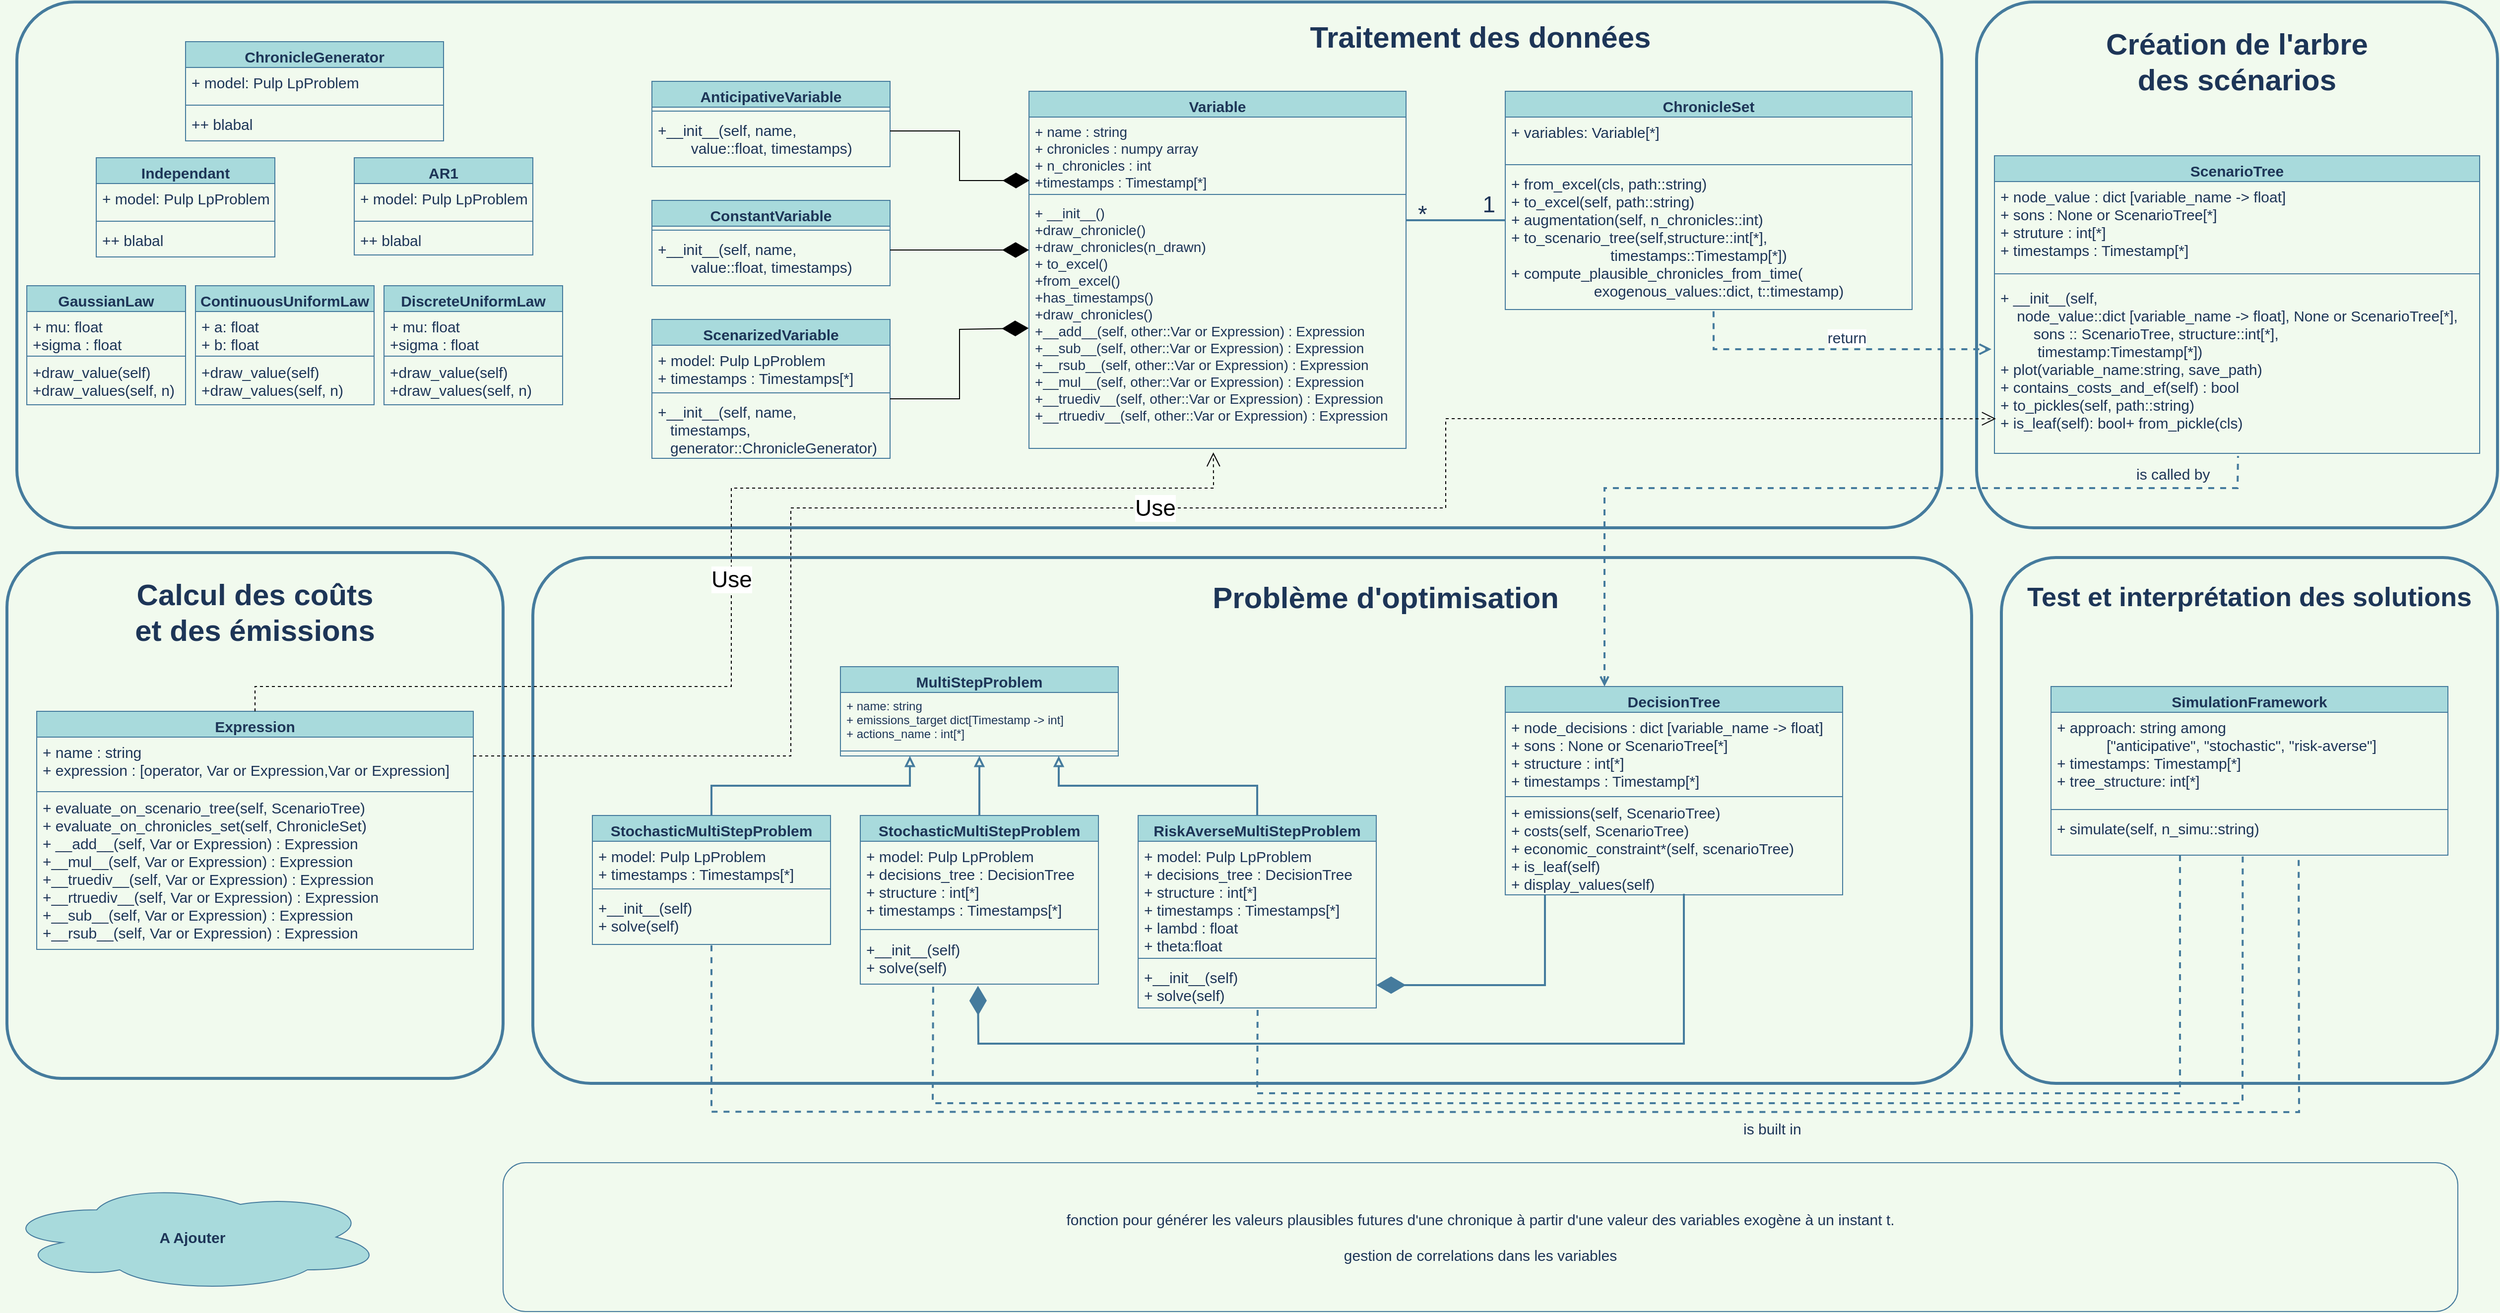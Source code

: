 <mxfile version="20.5.1" type="github">
  <diagram id="YrPUMRgpWzm4Fn-pUq0T" name="Page-1">
    <mxGraphModel dx="4414" dy="1774" grid="1" gridSize="10" guides="1" tooltips="1" connect="1" arrows="1" fold="1" page="1" pageScale="1" pageWidth="827" pageHeight="1169" background="#F1FAEE" math="0" shadow="0">
      <root>
        <mxCell id="0" />
        <mxCell id="1" parent="0" />
        <mxCell id="xvB01QNVO9UyKIm5b7mx-99" value="&lt;div&gt;fonction pour générer les valeurs plausibles futures d&#39;une chronique à partir d&#39;une valeur des variables exogène à un instant t.&lt;/div&gt;&lt;div&gt;&lt;br&gt;&lt;/div&gt;&lt;div&gt;gestion de correlations dans les variables&lt;br&gt;&lt;/div&gt;" style="rounded=1;whiteSpace=wrap;html=1;strokeColor=#457B9D;fontSize=15;fontColor=#1D3557;fillColor=none;" parent="1" vertex="1">
          <mxGeometry x="-1140" y="1210" width="1970" height="150" as="geometry" />
        </mxCell>
        <mxCell id="xvB01QNVO9UyKIm5b7mx-77" value="" style="rounded=1;whiteSpace=wrap;html=1;arcSize=11;connectable=0;allowArrows=0;strokeWidth=3;fillColor=none;strokeColor=#457B9D;pointerEvents=0;fontColor=#1D3557;" parent="1" vertex="1">
          <mxGeometry x="-1640" y="595" width="500" height="530" as="geometry" />
        </mxCell>
        <mxCell id="xvB01QNVO9UyKIm5b7mx-73" value="" style="rounded=1;whiteSpace=wrap;html=1;arcSize=11;connectable=0;allowArrows=0;strokeWidth=3;fillColor=none;strokeColor=#457B9D;pointerEvents=0;fontColor=#1D3557;" parent="1" vertex="1">
          <mxGeometry x="-1630" y="40" width="1940" height="530" as="geometry" />
        </mxCell>
        <mxCell id="xvB01QNVO9UyKIm5b7mx-2" value="Variable" style="swimlane;fontStyle=1;align=center;verticalAlign=top;childLayout=stackLayout;horizontal=1;startSize=26;horizontalStack=0;resizeParent=1;resizeParentMax=0;resizeLast=0;collapsible=1;marginBottom=0;fillColor=#A8DADC;strokeColor=#457B9D;fontColor=#1D3557;fontSize=15;" parent="1" vertex="1">
          <mxGeometry x="-610" y="130" width="380" height="360" as="geometry" />
        </mxCell>
        <mxCell id="xvB01QNVO9UyKIm5b7mx-3" value="+ name : string&#xa;+ chronicles : numpy array&#xa;+ n_chronicles : int&#xa;+timestamps : Timestamp[*]&#xa;&#xa;&#xa;" style="text;strokeColor=none;fillColor=none;align=left;verticalAlign=top;spacingLeft=4;spacingRight=4;overflow=hidden;rotatable=0;points=[[0,0.5],[1,0.5]];portConstraint=eastwest;fontSize=14;fontColor=#1D3557;" parent="xvB01QNVO9UyKIm5b7mx-2" vertex="1">
          <mxGeometry y="26" width="380" height="74" as="geometry" />
        </mxCell>
        <mxCell id="xvB01QNVO9UyKIm5b7mx-4" value="" style="line;strokeWidth=1;fillColor=none;align=left;verticalAlign=middle;spacingTop=-1;spacingLeft=3;spacingRight=3;rotatable=0;labelPosition=right;points=[];portConstraint=eastwest;strokeColor=#457B9D;fontColor=#1D3557;labelBackgroundColor=#F1FAEE;" parent="xvB01QNVO9UyKIm5b7mx-2" vertex="1">
          <mxGeometry y="100" width="380" height="8" as="geometry" />
        </mxCell>
        <mxCell id="xvB01QNVO9UyKIm5b7mx-5" value="+ __init__()&#xa;+draw_chronicle()&#xa;+draw_chronicles(n_drawn)&#xa;+ to_excel()&#xa;+from_excel()&#xa;+has_timestamps()&#xa;+draw_chronicles()&#xa;+__add__(self, other::Var or Expression) : Expression&#xa;+__sub__(self, other::Var or Expression) : Expression&#xa;+__rsub__(self, other::Var or Expression) : Expression&#xa;+__mul__(self, other::Var or Expression) : Expression&#xa;+__truediv__(self, other::Var or Expression) : Expression&#xa;+__rtruediv__(self, other::Var or Expression) : Expression&#xa;" style="text;strokeColor=none;fillColor=none;align=left;verticalAlign=top;spacingLeft=4;spacingRight=4;overflow=hidden;rotatable=0;points=[[0,0.5],[1,0.5]];portConstraint=eastwest;fontSize=14;fontColor=#1D3557;" parent="xvB01QNVO9UyKIm5b7mx-2" vertex="1">
          <mxGeometry y="108" width="380" height="252" as="geometry" />
        </mxCell>
        <mxCell id="xvB01QNVO9UyKIm5b7mx-10" value="ScenarioTree" style="swimlane;fontStyle=1;align=center;verticalAlign=top;childLayout=stackLayout;horizontal=1;startSize=26;horizontalStack=0;resizeParent=1;resizeParentMax=0;resizeLast=0;collapsible=1;marginBottom=0;fillColor=#A8DADC;strokeColor=#457B9D;fontColor=#1D3557;fontSize=15;" parent="1" vertex="1">
          <mxGeometry x="363" y="195" width="489" height="300" as="geometry" />
        </mxCell>
        <mxCell id="xvB01QNVO9UyKIm5b7mx-11" value="+ node_value : dict [variable_name -&gt; float]&#xa;+ sons : None or ScenarioTree[*]&#xa;+ struture : int[*]&#xa;+ timestamps : Timestamp[*]&#xa;&#xa;&#xa;" style="text;strokeColor=none;fillColor=none;align=left;verticalAlign=top;spacingLeft=4;spacingRight=4;overflow=hidden;rotatable=0;points=[[0,0.5],[1,0.5]];portConstraint=eastwest;fontColor=#1D3557;fontSize=15;" parent="xvB01QNVO9UyKIm5b7mx-10" vertex="1">
          <mxGeometry y="26" width="489" height="84" as="geometry" />
        </mxCell>
        <mxCell id="xvB01QNVO9UyKIm5b7mx-12" value="" style="line;strokeWidth=1;fillColor=none;align=left;verticalAlign=middle;spacingTop=-1;spacingLeft=3;spacingRight=3;rotatable=0;labelPosition=right;points=[];portConstraint=eastwest;strokeColor=#457B9D;fontColor=#1D3557;labelBackgroundColor=#F1FAEE;" parent="xvB01QNVO9UyKIm5b7mx-10" vertex="1">
          <mxGeometry y="110" width="489" height="18" as="geometry" />
        </mxCell>
        <mxCell id="xvB01QNVO9UyKIm5b7mx-13" value="+ __init__(self, &#xa;    node_value::dict [variable_name -&gt; float], None or ScenarioTree[*],&#xa;        sons :: ScenarioTree, structure::int[*],&#xa;         timestamp:Timestamp[*])&#xa;+ plot(variable_name:string, save_path)&#xa;+ contains_costs_and_ef(self) : bool&#xa;+ to_pickles(self, path::string)&#xa;+ is_leaf(self): bool+ from_pickle(cls)&#xa;" style="text;strokeColor=none;fillColor=none;align=left;verticalAlign=top;spacingLeft=4;spacingRight=4;overflow=hidden;rotatable=0;points=[[0,0.5],[1,0.5]];portConstraint=eastwest;fontColor=#1D3557;fontSize=15;" parent="xvB01QNVO9UyKIm5b7mx-10" vertex="1">
          <mxGeometry y="128" width="489" height="172" as="geometry" />
        </mxCell>
        <mxCell id="xvB01QNVO9UyKIm5b7mx-32" value="Expression" style="swimlane;fontStyle=1;align=center;verticalAlign=top;childLayout=stackLayout;horizontal=1;startSize=26;horizontalStack=0;resizeParent=1;resizeParentMax=0;resizeLast=0;collapsible=1;marginBottom=0;fillColor=#A8DADC;strokeColor=#457B9D;fontColor=#1D3557;fontSize=15;" parent="1" vertex="1">
          <mxGeometry x="-1610" y="755" width="440" height="240" as="geometry" />
        </mxCell>
        <mxCell id="xvB01QNVO9UyKIm5b7mx-33" value="+ name : string&#xa;+ expression : [operator, Var or Expression,Var or Expression]" style="text;strokeColor=none;fillColor=none;align=left;verticalAlign=top;spacingLeft=4;spacingRight=4;overflow=hidden;rotatable=0;points=[[0,0.5],[1,0.5]];portConstraint=eastwest;fontColor=#1D3557;fontSize=15;" parent="xvB01QNVO9UyKIm5b7mx-32" vertex="1">
          <mxGeometry y="26" width="440" height="54" as="geometry" />
        </mxCell>
        <mxCell id="xvB01QNVO9UyKIm5b7mx-34" value="" style="line;strokeWidth=1;fillColor=none;align=left;verticalAlign=middle;spacingTop=-1;spacingLeft=3;spacingRight=3;rotatable=0;labelPosition=right;points=[];portConstraint=eastwest;strokeColor=#457B9D;fontColor=#1D3557;labelBackgroundColor=#F1FAEE;" parent="xvB01QNVO9UyKIm5b7mx-32" vertex="1">
          <mxGeometry y="80" width="440" height="2" as="geometry" />
        </mxCell>
        <mxCell id="xvB01QNVO9UyKIm5b7mx-35" value="+ evaluate_on_scenario_tree(self, ScenarioTree)&#xa;+ evaluate_on_chronicles_set(self, ChronicleSet)&#xa;+ __add__(self, Var or Expression) : Expression&#xa;+__mul__(self, Var or Expression) : Expression&#xa;+__truediv__(self, Var or Expression) : Expression&#xa;+__rtruediv__(self, Var or Expression) : Expression&#xa;+__sub__(self, Var or Expression) : Expression&#xa;+__rsub__(self, Var or Expression) : Expression&#xa;&#xa;&#xa;&#xa;" style="text;strokeColor=none;fillColor=none;align=left;verticalAlign=top;spacingLeft=4;spacingRight=4;overflow=hidden;rotatable=0;points=[[0,0.5],[1,0.5]];portConstraint=eastwest;fontColor=#1D3557;fontSize=15;" parent="xvB01QNVO9UyKIm5b7mx-32" vertex="1">
          <mxGeometry y="82" width="440" height="158" as="geometry" />
        </mxCell>
        <mxCell id="xvB01QNVO9UyKIm5b7mx-41" value="ChronicleSet" style="swimlane;fontStyle=1;align=center;verticalAlign=top;childLayout=stackLayout;horizontal=1;startSize=26;horizontalStack=0;resizeParent=1;resizeParentMax=0;resizeLast=0;collapsible=1;marginBottom=0;fillColor=#A8DADC;strokeColor=#457B9D;fontColor=#1D3557;fontSize=15;" parent="1" vertex="1">
          <mxGeometry x="-130" y="130" width="410" height="220" as="geometry" />
        </mxCell>
        <mxCell id="xvB01QNVO9UyKIm5b7mx-42" value="+ variables: Variable[*]" style="text;strokeColor=none;fillColor=none;align=left;verticalAlign=top;spacingLeft=4;spacingRight=4;overflow=hidden;rotatable=0;points=[[0,0.5],[1,0.5]];portConstraint=eastwest;fontColor=#1D3557;fontSize=15;" parent="xvB01QNVO9UyKIm5b7mx-41" vertex="1">
          <mxGeometry y="26" width="410" height="44" as="geometry" />
        </mxCell>
        <mxCell id="xvB01QNVO9UyKIm5b7mx-43" value="" style="line;strokeWidth=1;fillColor=none;align=left;verticalAlign=middle;spacingTop=-1;spacingLeft=3;spacingRight=3;rotatable=0;labelPosition=right;points=[];portConstraint=eastwest;strokeColor=#457B9D;fontColor=#1D3557;labelBackgroundColor=#F1FAEE;" parent="xvB01QNVO9UyKIm5b7mx-41" vertex="1">
          <mxGeometry y="70" width="410" height="8" as="geometry" />
        </mxCell>
        <mxCell id="xvB01QNVO9UyKIm5b7mx-44" value="+ from_excel(cls, path::string)&#xa;+ to_excel(self, path::string)&#xa;+ augmentation(self, n_chronicles::int)&#xa;+ to_scenario_tree(self,structure::int[*], &#xa;                        timestamps::Timestamp[*])&#xa;+ compute_plausible_chronicles_from_time(&#xa;                    exogenous_values::dict, t::timestamp)&#xa;" style="text;strokeColor=none;fillColor=none;align=left;verticalAlign=top;spacingLeft=4;spacingRight=4;overflow=hidden;rotatable=0;points=[[0,0.5],[1,0.5]];portConstraint=eastwest;fontColor=#1D3557;fontSize=15;" parent="xvB01QNVO9UyKIm5b7mx-41" vertex="1">
          <mxGeometry y="78" width="410" height="142" as="geometry" />
        </mxCell>
        <mxCell id="xvB01QNVO9UyKIm5b7mx-47" value="DecisionTree" style="swimlane;fontStyle=1;align=center;verticalAlign=top;childLayout=stackLayout;horizontal=1;startSize=26;horizontalStack=0;resizeParent=1;resizeParentMax=0;resizeLast=0;collapsible=1;marginBottom=0;fillColor=#A8DADC;strokeColor=#457B9D;fontColor=#1D3557;fontSize=15;" parent="1" vertex="1">
          <mxGeometry x="-130" y="730" width="340" height="210" as="geometry" />
        </mxCell>
        <mxCell id="xvB01QNVO9UyKIm5b7mx-48" value="+ node_decisions : dict [variable_name -&gt; float]&#xa;+ sons : None or ScenarioTree[*]&#xa;+ structure : int[*]&#xa;+ timestamps : Timestamp[*]&#xa;&#xa;&#xa;" style="text;strokeColor=none;fillColor=none;align=left;verticalAlign=top;spacingLeft=4;spacingRight=4;overflow=hidden;rotatable=0;points=[[0,0.5],[1,0.5]];portConstraint=eastwest;fontColor=#1D3557;fontSize=15;" parent="xvB01QNVO9UyKIm5b7mx-47" vertex="1">
          <mxGeometry y="26" width="340" height="84" as="geometry" />
        </mxCell>
        <mxCell id="xvB01QNVO9UyKIm5b7mx-49" value="" style="line;strokeWidth=1;fillColor=none;align=left;verticalAlign=middle;spacingTop=-1;spacingLeft=3;spacingRight=3;rotatable=0;labelPosition=right;points=[];portConstraint=eastwest;strokeColor=#457B9D;fontColor=#1D3557;labelBackgroundColor=#F1FAEE;" parent="xvB01QNVO9UyKIm5b7mx-47" vertex="1">
          <mxGeometry y="110" width="340" height="2" as="geometry" />
        </mxCell>
        <mxCell id="xvB01QNVO9UyKIm5b7mx-50" value="+ emissions(self, ScenarioTree)&#xa;+ costs(self, ScenarioTree)&#xa;+ economic_constraint*(self, scenarioTree)&#xa;+ is_leaf(self)&#xa;+ display_values(self)" style="text;strokeColor=none;fillColor=none;align=left;verticalAlign=top;spacingLeft=4;spacingRight=4;overflow=hidden;rotatable=0;points=[[0,0.5],[1,0.5]];portConstraint=eastwest;fontColor=#1D3557;fontSize=15;" parent="xvB01QNVO9UyKIm5b7mx-47" vertex="1">
          <mxGeometry y="112" width="340" height="98" as="geometry" />
        </mxCell>
        <mxCell id="xvB01QNVO9UyKIm5b7mx-53" value="MultiStepProblem" style="swimlane;fontStyle=1;align=center;verticalAlign=top;childLayout=stackLayout;horizontal=1;startSize=26;horizontalStack=0;resizeParent=1;resizeParentMax=0;resizeLast=0;collapsible=1;marginBottom=0;fillColor=#A8DADC;strokeColor=#457B9D;fontColor=#1D3557;fontSize=15;" parent="1" vertex="1">
          <mxGeometry x="-800" y="710" width="280" height="90" as="geometry" />
        </mxCell>
        <mxCell id="xvB01QNVO9UyKIm5b7mx-54" value="+ name: string&#xa;+ emissions_target dict[Timestamp -&gt; int]&#xa;+ actions_name : int[*]&#xa;&#xa;" style="text;strokeColor=none;fillColor=none;align=left;verticalAlign=top;spacingLeft=4;spacingRight=4;overflow=hidden;rotatable=0;points=[[0,0.5],[1,0.5]];portConstraint=eastwest;fontColor=#1D3557;" parent="xvB01QNVO9UyKIm5b7mx-53" vertex="1">
          <mxGeometry y="26" width="280" height="54" as="geometry" />
        </mxCell>
        <mxCell id="xvB01QNVO9UyKIm5b7mx-55" value="" style="line;strokeWidth=1;fillColor=none;align=left;verticalAlign=middle;spacingTop=-1;spacingLeft=3;spacingRight=3;rotatable=0;labelPosition=right;points=[];portConstraint=eastwest;strokeColor=#457B9D;fontColor=#1D3557;labelBackgroundColor=#F1FAEE;" parent="xvB01QNVO9UyKIm5b7mx-53" vertex="1">
          <mxGeometry y="80" width="280" height="10" as="geometry" />
        </mxCell>
        <mxCell id="xvB01QNVO9UyKIm5b7mx-57" value="StochasticMultiStepProblem" style="swimlane;fontStyle=1;align=center;verticalAlign=top;childLayout=stackLayout;horizontal=1;startSize=26;horizontalStack=0;resizeParent=1;resizeParentMax=0;resizeLast=0;collapsible=1;marginBottom=0;fillColor=#A8DADC;strokeColor=#457B9D;fontColor=#1D3557;fontSize=15;" parent="1" vertex="1">
          <mxGeometry x="-1050" y="860" width="240" height="130" as="geometry" />
        </mxCell>
        <mxCell id="xvB01QNVO9UyKIm5b7mx-58" value="+ model: Pulp LpProblem&#xa;+ timestamps : Timestamps[*]" style="text;strokeColor=none;fillColor=none;align=left;verticalAlign=top;spacingLeft=4;spacingRight=4;overflow=hidden;rotatable=0;points=[[0,0.5],[1,0.5]];portConstraint=eastwest;fontColor=#1D3557;fontSize=15;" parent="xvB01QNVO9UyKIm5b7mx-57" vertex="1">
          <mxGeometry y="26" width="240" height="44" as="geometry" />
        </mxCell>
        <mxCell id="xvB01QNVO9UyKIm5b7mx-59" value="" style="line;strokeWidth=1;fillColor=none;align=left;verticalAlign=middle;spacingTop=-1;spacingLeft=3;spacingRight=3;rotatable=0;labelPosition=right;points=[];portConstraint=eastwest;strokeColor=#457B9D;fontColor=#1D3557;labelBackgroundColor=#F1FAEE;" parent="xvB01QNVO9UyKIm5b7mx-57" vertex="1">
          <mxGeometry y="70" width="240" height="8" as="geometry" />
        </mxCell>
        <mxCell id="xvB01QNVO9UyKIm5b7mx-60" value="+__init__(self)&#xa;+ solve(self)&#xa;&#xa;&#xa;" style="text;strokeColor=none;fillColor=none;align=left;verticalAlign=top;spacingLeft=4;spacingRight=4;overflow=hidden;rotatable=0;points=[[0,0.5],[1,0.5]];portConstraint=eastwest;fontColor=#1D3557;fontSize=15;" parent="xvB01QNVO9UyKIm5b7mx-57" vertex="1">
          <mxGeometry y="78" width="240" height="52" as="geometry" />
        </mxCell>
        <mxCell id="xvB01QNVO9UyKIm5b7mx-61" value="StochasticMultiStepProblem" style="swimlane;fontStyle=1;align=center;verticalAlign=top;childLayout=stackLayout;horizontal=1;startSize=26;horizontalStack=0;resizeParent=1;resizeParentMax=0;resizeLast=0;collapsible=1;marginBottom=0;fillColor=#A8DADC;strokeColor=#457B9D;fontColor=#1D3557;fontSize=15;" parent="1" vertex="1">
          <mxGeometry x="-780" y="860" width="240" height="170" as="geometry" />
        </mxCell>
        <mxCell id="xvB01QNVO9UyKIm5b7mx-62" value="+ model: Pulp LpProblem&#xa;+ decisions_tree : DecisionTree&#xa;+ structure : int[*]&#xa;+ timestamps : Timestamps[*]&#xa;&#xa;" style="text;strokeColor=none;fillColor=none;align=left;verticalAlign=top;spacingLeft=4;spacingRight=4;overflow=hidden;rotatable=0;points=[[0,0.5],[1,0.5]];portConstraint=eastwest;fontColor=#1D3557;fontSize=15;" parent="xvB01QNVO9UyKIm5b7mx-61" vertex="1">
          <mxGeometry y="26" width="240" height="84" as="geometry" />
        </mxCell>
        <mxCell id="xvB01QNVO9UyKIm5b7mx-63" value="" style="line;strokeWidth=1;fillColor=none;align=left;verticalAlign=middle;spacingTop=-1;spacingLeft=3;spacingRight=3;rotatable=0;labelPosition=right;points=[];portConstraint=eastwest;strokeColor=#457B9D;fontColor=#1D3557;labelBackgroundColor=#F1FAEE;" parent="xvB01QNVO9UyKIm5b7mx-61" vertex="1">
          <mxGeometry y="110" width="240" height="10" as="geometry" />
        </mxCell>
        <mxCell id="xvB01QNVO9UyKIm5b7mx-64" value="+__init__(self)&#xa;+ solve(self)&#xa;" style="text;strokeColor=none;fillColor=none;align=left;verticalAlign=top;spacingLeft=4;spacingRight=4;overflow=hidden;rotatable=0;points=[[0,0.5],[1,0.5]];portConstraint=eastwest;fontColor=#1D3557;fontSize=15;" parent="xvB01QNVO9UyKIm5b7mx-61" vertex="1">
          <mxGeometry y="120" width="240" height="50" as="geometry" />
        </mxCell>
        <mxCell id="xvB01QNVO9UyKIm5b7mx-65" value="RiskAverseMultiStepProblem" style="swimlane;fontStyle=1;align=center;verticalAlign=top;childLayout=stackLayout;horizontal=1;startSize=26;horizontalStack=0;resizeParent=1;resizeParentMax=0;resizeLast=0;collapsible=1;marginBottom=0;fillColor=#A8DADC;strokeColor=#457B9D;fontColor=#1D3557;fontSize=15;" parent="1" vertex="1">
          <mxGeometry x="-500" y="860" width="240" height="194" as="geometry" />
        </mxCell>
        <mxCell id="xvB01QNVO9UyKIm5b7mx-66" value="+ model: Pulp LpProblem&#xa;+ decisions_tree : DecisionTree&#xa;+ structure : int[*]&#xa;+ timestamps : Timestamps[*]&#xa;+ lambd : float&#xa;+ theta:float&#xa;&#xa;&#xa;&#xa;&#xa;" style="text;strokeColor=none;fillColor=none;align=left;verticalAlign=top;spacingLeft=4;spacingRight=4;overflow=hidden;rotatable=0;points=[[0,0.5],[1,0.5]];portConstraint=eastwest;fontColor=#1D3557;fontSize=15;" parent="xvB01QNVO9UyKIm5b7mx-65" vertex="1">
          <mxGeometry y="26" width="240" height="114" as="geometry" />
        </mxCell>
        <mxCell id="xvB01QNVO9UyKIm5b7mx-67" value="" style="line;strokeWidth=1;fillColor=none;align=left;verticalAlign=middle;spacingTop=-1;spacingLeft=3;spacingRight=3;rotatable=0;labelPosition=right;points=[];portConstraint=eastwest;strokeColor=#457B9D;fontColor=#1D3557;labelBackgroundColor=#F1FAEE;" parent="xvB01QNVO9UyKIm5b7mx-65" vertex="1">
          <mxGeometry y="140" width="240" height="8" as="geometry" />
        </mxCell>
        <mxCell id="xvB01QNVO9UyKIm5b7mx-68" value="+__init__(self)&#xa;+ solve(self)&#xa;&#xa;&#xa;&#xa;&#xa;" style="text;strokeColor=none;fillColor=none;align=left;verticalAlign=top;spacingLeft=4;spacingRight=4;overflow=hidden;rotatable=0;points=[[0,0.5],[1,0.5]];portConstraint=eastwest;fontColor=#1D3557;fontSize=15;" parent="xvB01QNVO9UyKIm5b7mx-65" vertex="1">
          <mxGeometry y="148" width="240" height="46" as="geometry" />
        </mxCell>
        <mxCell id="xvB01QNVO9UyKIm5b7mx-69" value="SimulationFramework" style="swimlane;fontStyle=1;align=center;verticalAlign=top;childLayout=stackLayout;horizontal=1;startSize=26;horizontalStack=0;resizeParent=1;resizeParentMax=0;resizeLast=0;collapsible=1;marginBottom=0;fillColor=#A8DADC;strokeColor=#457B9D;fontColor=#1D3557;fontSize=15;" parent="1" vertex="1">
          <mxGeometry x="420" y="730" width="400" height="170" as="geometry" />
        </mxCell>
        <mxCell id="xvB01QNVO9UyKIm5b7mx-70" value="+ approach: string among &#xa;            [&quot;anticipative&quot;, &quot;stochastic&quot;, &quot;risk-averse&quot;]&#xa;+ timestamps: Timestamp[*]&#xa;+ tree_structure: int[*] &#xa;" style="text;strokeColor=none;fillColor=none;align=left;verticalAlign=top;spacingLeft=4;spacingRight=4;overflow=hidden;rotatable=0;points=[[0,0.5],[1,0.5]];portConstraint=eastwest;fontColor=#1D3557;fontSize=15;" parent="xvB01QNVO9UyKIm5b7mx-69" vertex="1">
          <mxGeometry y="26" width="400" height="94" as="geometry" />
        </mxCell>
        <mxCell id="xvB01QNVO9UyKIm5b7mx-71" value="" style="line;strokeWidth=1;fillColor=none;align=left;verticalAlign=middle;spacingTop=-1;spacingLeft=3;spacingRight=3;rotatable=0;labelPosition=right;points=[];portConstraint=eastwest;strokeColor=#457B9D;fontColor=#1D3557;labelBackgroundColor=#F1FAEE;" parent="xvB01QNVO9UyKIm5b7mx-69" vertex="1">
          <mxGeometry y="120" width="400" height="8" as="geometry" />
        </mxCell>
        <mxCell id="xvB01QNVO9UyKIm5b7mx-72" value="+ simulate(self, n_simu::string)&#xa;" style="text;strokeColor=none;fillColor=none;align=left;verticalAlign=top;spacingLeft=4;spacingRight=4;overflow=hidden;rotatable=0;points=[[0,0.5],[1,0.5]];portConstraint=eastwest;fontColor=#1D3557;fontSize=15;" parent="xvB01QNVO9UyKIm5b7mx-69" vertex="1">
          <mxGeometry y="128" width="400" height="42" as="geometry" />
        </mxCell>
        <mxCell id="xvB01QNVO9UyKIm5b7mx-74" value="&lt;b&gt;&lt;font style=&quot;font-size: 30px;&quot;&gt;Traitement des données&lt;/font&gt;&lt;/b&gt;" style="text;html=1;strokeColor=none;fillColor=none;align=center;verticalAlign=middle;whiteSpace=wrap;rounded=0;strokeWidth=3;fontColor=#1D3557;" parent="1" vertex="1">
          <mxGeometry x="-400" y="60" width="490" height="30" as="geometry" />
        </mxCell>
        <mxCell id="xvB01QNVO9UyKIm5b7mx-75" value="" style="rounded=1;whiteSpace=wrap;html=1;arcSize=11;connectable=0;allowArrows=0;strokeWidth=3;fillColor=none;strokeColor=#457B9D;pointerEvents=0;fontColor=#1D3557;" parent="1" vertex="1">
          <mxGeometry x="345" y="40" width="525" height="530" as="geometry" />
        </mxCell>
        <mxCell id="xvB01QNVO9UyKIm5b7mx-76" value="&lt;div style=&quot;font-size: 30px;&quot;&gt;&lt;font style=&quot;font-size: 30px;&quot;&gt;&lt;b&gt;&lt;font style=&quot;font-size: 30px;&quot;&gt;Création de l&#39;arbre&lt;/font&gt;&lt;/b&gt;&lt;/font&gt;&lt;/div&gt;&lt;div style=&quot;font-size: 30px;&quot;&gt;&lt;font style=&quot;font-size: 30px;&quot;&gt;&lt;b&gt;&lt;font style=&quot;font-size: 30px;&quot;&gt;des scénarios&lt;br&gt;&lt;/font&gt;&lt;/b&gt;&lt;/font&gt;&lt;/div&gt;" style="text;html=1;strokeColor=none;fillColor=none;align=center;verticalAlign=middle;whiteSpace=wrap;rounded=0;strokeWidth=3;fontColor=#1D3557;" parent="1" vertex="1">
          <mxGeometry x="345" y="60" width="525" height="80" as="geometry" />
        </mxCell>
        <mxCell id="xvB01QNVO9UyKIm5b7mx-78" value="&lt;div&gt;&lt;font style=&quot;font-size: 30px;&quot;&gt;&lt;b&gt;Calcul des coûts &lt;br&gt;&lt;/b&gt;&lt;/font&gt;&lt;/div&gt;&lt;div&gt;&lt;font style=&quot;font-size: 30px;&quot;&gt;&lt;b&gt;et des émissions&lt;/b&gt;&lt;/font&gt;&lt;/div&gt;" style="text;html=1;strokeColor=none;fillColor=none;align=center;verticalAlign=middle;whiteSpace=wrap;rounded=0;strokeWidth=3;fontColor=#1D3557;" parent="1" vertex="1">
          <mxGeometry x="-1640" y="615" width="500" height="80" as="geometry" />
        </mxCell>
        <mxCell id="xvB01QNVO9UyKIm5b7mx-79" value="" style="rounded=1;whiteSpace=wrap;html=1;arcSize=11;connectable=0;allowArrows=0;strokeWidth=3;fillColor=none;strokeColor=#457B9D;pointerEvents=0;fontColor=#1D3557;" parent="1" vertex="1">
          <mxGeometry x="-1110" y="600" width="1450" height="530" as="geometry" />
        </mxCell>
        <mxCell id="xvB01QNVO9UyKIm5b7mx-80" value="&lt;div style=&quot;font-size: 30px;&quot;&gt;&lt;font style=&quot;font-size: 30px;&quot;&gt;&lt;b&gt;&lt;font style=&quot;font-size: 30px;&quot;&gt;Problème d&#39;optimisation&lt;br&gt;&lt;/font&gt;&lt;/b&gt;&lt;/font&gt;&lt;/div&gt;" style="text;html=1;strokeColor=none;fillColor=none;align=center;verticalAlign=middle;whiteSpace=wrap;rounded=0;strokeWidth=3;fontColor=#1D3557;" parent="1" vertex="1">
          <mxGeometry x="-840" y="600" width="1178.5" height="80" as="geometry" />
        </mxCell>
        <mxCell id="xvB01QNVO9UyKIm5b7mx-81" value="" style="rounded=1;whiteSpace=wrap;html=1;arcSize=11;connectable=0;allowArrows=0;strokeWidth=3;fillColor=none;strokeColor=#457B9D;pointerEvents=0;fontColor=#1D3557;" parent="1" vertex="1">
          <mxGeometry x="370" y="600" width="500" height="530" as="geometry" />
        </mxCell>
        <mxCell id="xvB01QNVO9UyKIm5b7mx-86" value="&lt;font style=&quot;font-size: 27px;&quot;&gt;&lt;b&gt;Test et interprétation des solutions&lt;/b&gt;&lt;/font&gt;" style="text;html=1;strokeColor=none;fillColor=none;align=center;verticalAlign=middle;whiteSpace=wrap;rounded=0;strokeWidth=3;fontColor=#1D3557;" parent="1" vertex="1">
          <mxGeometry x="370" y="600" width="500" height="80" as="geometry" />
        </mxCell>
        <mxCell id="xvB01QNVO9UyKIm5b7mx-95" value="&lt;b&gt;A Ajouter&lt;/b&gt;" style="ellipse;shape=cloud;whiteSpace=wrap;html=1;strokeColor=#457B9D;fontSize=15;fontColor=#1D3557;fillColor=#A8DADC;" parent="1" vertex="1">
          <mxGeometry x="-1646" y="1230" width="386" height="110" as="geometry" />
        </mxCell>
        <mxCell id="xvB01QNVO9UyKIm5b7mx-119" value="" style="endArrow=block;html=1;rounded=0;strokeColor=#457B9D;fontSize=15;fontColor=#1D3557;fillColor=#A8DADC;entryX=0.25;entryY=1;entryDx=0;entryDy=0;endFill=0;strokeWidth=2;" parent="1" target="xvB01QNVO9UyKIm5b7mx-53" edge="1">
          <mxGeometry width="50" height="50" relative="1" as="geometry">
            <mxPoint x="-930" y="860" as="sourcePoint" />
            <mxPoint x="-880" y="810" as="targetPoint" />
            <Array as="points">
              <mxPoint x="-930" y="830" />
              <mxPoint x="-730" y="830" />
            </Array>
          </mxGeometry>
        </mxCell>
        <mxCell id="xvB01QNVO9UyKIm5b7mx-121" value="" style="endArrow=block;html=1;rounded=0;strokeColor=#457B9D;fontSize=15;fontColor=#1D3557;fillColor=#A8DADC;entryX=0.5;entryY=1;entryDx=0;entryDy=0;endFill=0;strokeWidth=2;" parent="1" target="xvB01QNVO9UyKIm5b7mx-53" edge="1">
          <mxGeometry width="50" height="50" relative="1" as="geometry">
            <mxPoint x="-660" y="860" as="sourcePoint" />
            <mxPoint x="-610" y="810" as="targetPoint" />
          </mxGeometry>
        </mxCell>
        <mxCell id="xvB01QNVO9UyKIm5b7mx-122" value="" style="endArrow=block;html=1;rounded=0;strokeColor=#457B9D;fontSize=15;fontColor=#1D3557;fillColor=#A8DADC;entryX=0.25;entryY=1;entryDx=0;entryDy=0;endFill=0;strokeWidth=2;" parent="1" edge="1">
          <mxGeometry width="50" height="50" relative="1" as="geometry">
            <mxPoint x="-380" y="860" as="sourcePoint" />
            <mxPoint x="-580" y="800" as="targetPoint" />
            <Array as="points">
              <mxPoint x="-380" y="830" />
              <mxPoint x="-580" y="830" />
            </Array>
          </mxGeometry>
        </mxCell>
        <mxCell id="xvB01QNVO9UyKIm5b7mx-125" value="&lt;div align=&quot;center&quot;&gt;&lt;span style=&quot;background-color: transparent;&quot;&gt;return&lt;/span&gt;&lt;/div&gt;" style="html=1;verticalAlign=bottom;endArrow=open;dashed=1;endSize=8;rounded=0;strokeColor=#457B9D;strokeWidth=2;fontSize=15;fontColor=#1D3557;fillColor=#A8DADC;exitX=0.512;exitY=1.012;exitDx=0;exitDy=0;exitPerimeter=0;endFill=1;startFill=1;align=center;" parent="1" source="xvB01QNVO9UyKIm5b7mx-44" edge="1">
          <mxGeometry x="0.083" relative="1" as="geometry">
            <mxPoint x="660" y="650" as="sourcePoint" />
            <mxPoint x="360" y="390" as="targetPoint" />
            <Array as="points">
              <mxPoint x="80" y="390" />
            </Array>
            <mxPoint as="offset" />
          </mxGeometry>
        </mxCell>
        <mxCell id="xvB01QNVO9UyKIm5b7mx-130" value="" style="endArrow=none;html=1;edgeStyle=orthogonalEdgeStyle;rounded=0;labelBackgroundColor=none;strokeColor=#457B9D;strokeWidth=2;fontSize=15;fontColor=#1D3557;fillColor=#A8DADC;" parent="1" edge="1">
          <mxGeometry relative="1" as="geometry">
            <mxPoint x="-230" y="260" as="sourcePoint" />
            <mxPoint x="-130" y="260" as="targetPoint" />
          </mxGeometry>
        </mxCell>
        <mxCell id="xvB01QNVO9UyKIm5b7mx-131" value="&lt;font style=&quot;font-size: 24px;&quot;&gt;*&lt;/font&gt;" style="edgeLabel;resizable=0;html=1;align=left;verticalAlign=bottom;strokeColor=#457B9D;fontSize=15;fontColor=#1D3557;fillColor=none;labelBackgroundColor=none;" parent="xvB01QNVO9UyKIm5b7mx-130" connectable="0" vertex="1">
          <mxGeometry x="-1" relative="1" as="geometry">
            <mxPoint x="10" y="10" as="offset" />
          </mxGeometry>
        </mxCell>
        <mxCell id="xvB01QNVO9UyKIm5b7mx-132" value="&lt;font style=&quot;font-size: 23px;&quot;&gt;1&lt;/font&gt;" style="edgeLabel;resizable=0;html=1;align=right;verticalAlign=bottom;strokeColor=#457B9D;fontSize=15;fontColor=#1D3557;fillColor=none;labelBackgroundColor=none;" parent="xvB01QNVO9UyKIm5b7mx-130" connectable="0" vertex="1">
          <mxGeometry x="1" relative="1" as="geometry">
            <mxPoint x="-10" as="offset" />
          </mxGeometry>
        </mxCell>
        <mxCell id="xvB01QNVO9UyKIm5b7mx-144" value="" style="endArrow=none;dashed=1;html=1;rounded=0;labelBackgroundColor=#ffffff;strokeColor=#457B9D;strokeWidth=2;fontSize=9;fontColor=#1D3557;fillColor=#A8DADC;entryX=0.502;entryY=1.015;entryDx=0;entryDy=0;entryPerimeter=0;endFill=0;startArrow=open;startFill=0;" parent="1" target="xvB01QNVO9UyKIm5b7mx-13" edge="1">
          <mxGeometry width="50" height="50" relative="1" as="geometry">
            <mxPoint x="-30" y="730" as="sourcePoint" />
            <mxPoint x="30" y="640" as="targetPoint" />
            <Array as="points">
              <mxPoint x="-30" y="530" />
              <mxPoint x="608" y="530" />
            </Array>
          </mxGeometry>
        </mxCell>
        <mxCell id="xvB01QNVO9UyKIm5b7mx-145" value="is called by" style="text;strokeColor=none;fillColor=none;align=left;verticalAlign=middle;spacingLeft=4;spacingRight=4;overflow=hidden;points=[[0,0.5],[1,0.5]];portConstraint=eastwest;rotatable=0;labelBackgroundColor=none;fontSize=15;fontColor=#1D3557;" parent="1" vertex="1">
          <mxGeometry x="500" y="500" width="100" height="30" as="geometry" />
        </mxCell>
        <mxCell id="xvB01QNVO9UyKIm5b7mx-146" value="" style="endArrow=diamondThin;endFill=1;endSize=24;html=1;rounded=0;labelBackgroundColor=#ffffff;strokeColor=#457B9D;strokeWidth=2;fontSize=15;fontColor=#1D3557;fillColor=#A8DADC;entryX=1;entryY=0.5;entryDx=0;entryDy=0;" parent="1" target="xvB01QNVO9UyKIm5b7mx-68" edge="1">
          <mxGeometry width="160" relative="1" as="geometry">
            <mxPoint x="-90" y="940" as="sourcePoint" />
            <mxPoint x="150" y="970" as="targetPoint" />
            <Array as="points">
              <mxPoint x="-90" y="1031" />
            </Array>
          </mxGeometry>
        </mxCell>
        <mxCell id="xvB01QNVO9UyKIm5b7mx-147" value="" style="endArrow=diamondThin;endFill=1;endSize=24;html=1;rounded=0;labelBackgroundColor=#ffffff;strokeColor=#457B9D;strokeWidth=2;fontSize=15;fontColor=#1D3557;fillColor=#A8DADC;entryX=0.494;entryY=1.034;entryDx=0;entryDy=0;entryPerimeter=0;" parent="1" target="xvB01QNVO9UyKIm5b7mx-64" edge="1">
          <mxGeometry width="160" relative="1" as="geometry">
            <mxPoint x="50" y="939" as="sourcePoint" />
            <mxPoint x="-120" y="1030" as="targetPoint" />
            <Array as="points">
              <mxPoint x="50" y="1090" />
              <mxPoint x="-661" y="1090" />
            </Array>
          </mxGeometry>
        </mxCell>
        <mxCell id="xvB01QNVO9UyKIm5b7mx-149" value="" style="endArrow=none;dashed=1;html=1;rounded=0;labelBackgroundColor=#ffffff;strokeColor=#457B9D;strokeWidth=2;fontSize=15;fontColor=#1D3557;fillColor=#A8DADC;exitX=0.483;exitY=1.032;exitDx=0;exitDy=0;exitPerimeter=0;entryX=0.306;entryY=1.027;entryDx=0;entryDy=0;entryPerimeter=0;" parent="1" source="xvB01QNVO9UyKIm5b7mx-72" target="xvB01QNVO9UyKIm5b7mx-64" edge="1">
          <mxGeometry width="50" height="50" relative="1" as="geometry">
            <mxPoint x="560" y="1130" as="sourcePoint" />
            <mxPoint x="-970" y="1160" as="targetPoint" />
            <Array as="points">
              <mxPoint x="613" y="1150" />
              <mxPoint x="-707" y="1150" />
            </Array>
          </mxGeometry>
        </mxCell>
        <mxCell id="xvB01QNVO9UyKIm5b7mx-150" value="" style="endArrow=none;dashed=1;html=1;rounded=0;labelBackgroundColor=#ffffff;strokeColor=#457B9D;strokeWidth=2;fontSize=15;fontColor=#1D3557;fillColor=#A8DADC;exitX=0.624;exitY=1.115;exitDx=0;exitDy=0;exitPerimeter=0;" parent="1" source="xvB01QNVO9UyKIm5b7mx-72" edge="1">
          <mxGeometry width="50" height="50" relative="1" as="geometry">
            <mxPoint x="613.2" y="900.004" as="sourcePoint" />
            <mxPoint x="-930" y="988.66" as="targetPoint" />
            <Array as="points">
              <mxPoint x="670" y="1159" />
              <mxPoint x="-930" y="1158.66" />
            </Array>
          </mxGeometry>
        </mxCell>
        <mxCell id="xvB01QNVO9UyKIm5b7mx-152" value="" style="endArrow=none;dashed=1;html=1;rounded=0;labelBackgroundColor=#ffffff;strokeColor=#457B9D;strokeWidth=2;fontSize=15;fontColor=#1D3557;fillColor=#A8DADC;exitX=0.325;exitY=1;exitDx=0;exitDy=0;exitPerimeter=0;entryX=0.306;entryY=1.027;entryDx=0;entryDy=0;entryPerimeter=0;" parent="1" source="xvB01QNVO9UyKIm5b7mx-72" edge="1">
          <mxGeometry width="50" height="50" relative="1" as="geometry">
            <mxPoint x="940.2" y="920.004" as="sourcePoint" />
            <mxPoint x="-379.56" y="1050.01" as="targetPoint" />
            <Array as="points">
              <mxPoint x="550" y="1140" />
              <mxPoint x="-380" y="1140" />
            </Array>
          </mxGeometry>
        </mxCell>
        <mxCell id="xvB01QNVO9UyKIm5b7mx-153" value="is built in" style="text;strokeColor=none;fillColor=none;align=left;verticalAlign=middle;spacingLeft=4;spacingRight=4;overflow=hidden;points=[[0,0.5],[1,0.5]];portConstraint=eastwest;rotatable=0;labelBackgroundColor=none;fontSize=15;fontColor=#1D3557;" parent="1" vertex="1">
          <mxGeometry x="104" y="1160" width="80" height="30" as="geometry" />
        </mxCell>
        <mxCell id="4RM4NR4GC0Qe-5DVOWCv-5" value="ConstantVariable" style="swimlane;fontStyle=1;align=center;verticalAlign=top;childLayout=stackLayout;horizontal=1;startSize=26;horizontalStack=0;resizeParent=1;resizeParentMax=0;resizeLast=0;collapsible=1;marginBottom=0;fillColor=#A8DADC;strokeColor=#457B9D;fontColor=#1D3557;fontSize=15;" vertex="1" parent="1">
          <mxGeometry x="-990" y="240" width="240" height="86" as="geometry" />
        </mxCell>
        <mxCell id="4RM4NR4GC0Qe-5DVOWCv-7" value="" style="line;strokeWidth=1;fillColor=none;align=left;verticalAlign=middle;spacingTop=-1;spacingLeft=3;spacingRight=3;rotatable=0;labelPosition=right;points=[];portConstraint=eastwest;strokeColor=#457B9D;fontColor=#1D3557;labelBackgroundColor=#F1FAEE;" vertex="1" parent="4RM4NR4GC0Qe-5DVOWCv-5">
          <mxGeometry y="26" width="240" height="8" as="geometry" />
        </mxCell>
        <mxCell id="4RM4NR4GC0Qe-5DVOWCv-8" value="+__init__(self, name, &#xa;        value::float, timestamps)" style="text;strokeColor=none;fillColor=none;align=left;verticalAlign=top;spacingLeft=4;spacingRight=4;overflow=hidden;rotatable=0;points=[[0,0.5],[1,0.5]];portConstraint=eastwest;fontColor=#1D3557;fontSize=15;" vertex="1" parent="4RM4NR4GC0Qe-5DVOWCv-5">
          <mxGeometry y="34" width="240" height="52" as="geometry" />
        </mxCell>
        <mxCell id="4RM4NR4GC0Qe-5DVOWCv-12" value="AnticipativeVariable" style="swimlane;fontStyle=1;align=center;verticalAlign=top;childLayout=stackLayout;horizontal=1;startSize=26;horizontalStack=0;resizeParent=1;resizeParentMax=0;resizeLast=0;collapsible=1;marginBottom=0;fillColor=#A8DADC;strokeColor=#457B9D;fontColor=#1D3557;fontSize=15;" vertex="1" parent="1">
          <mxGeometry x="-990" y="120" width="240" height="86" as="geometry" />
        </mxCell>
        <mxCell id="4RM4NR4GC0Qe-5DVOWCv-13" value="" style="line;strokeWidth=1;fillColor=none;align=left;verticalAlign=middle;spacingTop=-1;spacingLeft=3;spacingRight=3;rotatable=0;labelPosition=right;points=[];portConstraint=eastwest;strokeColor=#457B9D;fontColor=#1D3557;labelBackgroundColor=#F1FAEE;" vertex="1" parent="4RM4NR4GC0Qe-5DVOWCv-12">
          <mxGeometry y="26" width="240" height="8" as="geometry" />
        </mxCell>
        <mxCell id="4RM4NR4GC0Qe-5DVOWCv-14" value="+__init__(self, name, &#xa;        value::float, timestamps)" style="text;strokeColor=none;fillColor=none;align=left;verticalAlign=top;spacingLeft=4;spacingRight=4;overflow=hidden;rotatable=0;points=[[0,0.5],[1,0.5]];portConstraint=eastwest;fontColor=#1D3557;fontSize=15;" vertex="1" parent="4RM4NR4GC0Qe-5DVOWCv-12">
          <mxGeometry y="34" width="240" height="52" as="geometry" />
        </mxCell>
        <mxCell id="4RM4NR4GC0Qe-5DVOWCv-15" value="ScenarizedVariable" style="swimlane;fontStyle=1;align=center;verticalAlign=top;childLayout=stackLayout;horizontal=1;startSize=26;horizontalStack=0;resizeParent=1;resizeParentMax=0;resizeLast=0;collapsible=1;marginBottom=0;fillColor=#A8DADC;strokeColor=#457B9D;fontColor=#1D3557;fontSize=15;" vertex="1" parent="1">
          <mxGeometry x="-990" y="360" width="240" height="140" as="geometry" />
        </mxCell>
        <mxCell id="4RM4NR4GC0Qe-5DVOWCv-16" value="+ model: Pulp LpProblem&#xa;+ timestamps : Timestamps[*]" style="text;strokeColor=none;fillColor=none;align=left;verticalAlign=top;spacingLeft=4;spacingRight=4;overflow=hidden;rotatable=0;points=[[0,0.5],[1,0.5]];portConstraint=eastwest;fontColor=#1D3557;fontSize=15;" vertex="1" parent="4RM4NR4GC0Qe-5DVOWCv-15">
          <mxGeometry y="26" width="240" height="44" as="geometry" />
        </mxCell>
        <mxCell id="4RM4NR4GC0Qe-5DVOWCv-17" value="" style="line;strokeWidth=1;fillColor=none;align=left;verticalAlign=middle;spacingTop=-1;spacingLeft=3;spacingRight=3;rotatable=0;labelPosition=right;points=[];portConstraint=eastwest;strokeColor=#457B9D;fontColor=#1D3557;labelBackgroundColor=#F1FAEE;" vertex="1" parent="4RM4NR4GC0Qe-5DVOWCv-15">
          <mxGeometry y="70" width="240" height="8" as="geometry" />
        </mxCell>
        <mxCell id="4RM4NR4GC0Qe-5DVOWCv-18" value="+__init__(self, name, &#xa;   timestamps,&#xa;   generator::ChronicleGenerator)" style="text;strokeColor=none;fillColor=none;align=left;verticalAlign=top;spacingLeft=4;spacingRight=4;overflow=hidden;rotatable=0;points=[[0,0.5],[1,0.5]];portConstraint=eastwest;fontColor=#1D3557;fontSize=15;" vertex="1" parent="4RM4NR4GC0Qe-5DVOWCv-15">
          <mxGeometry y="78" width="240" height="62" as="geometry" />
        </mxCell>
        <mxCell id="4RM4NR4GC0Qe-5DVOWCv-22" value="" style="endArrow=diamondThin;endFill=1;endSize=24;html=1;rounded=0;fontSize=23;entryX=-0.001;entryY=0.519;entryDx=0;entryDy=0;entryPerimeter=0;" edge="1" parent="1" target="xvB01QNVO9UyKIm5b7mx-5">
          <mxGeometry width="160" relative="1" as="geometry">
            <mxPoint x="-750" y="440" as="sourcePoint" />
            <mxPoint x="-610" y="250" as="targetPoint" />
            <Array as="points">
              <mxPoint x="-680" y="440" />
              <mxPoint x="-680" y="370" />
            </Array>
          </mxGeometry>
        </mxCell>
        <mxCell id="4RM4NR4GC0Qe-5DVOWCv-24" value="" style="endArrow=diamondThin;endFill=1;endSize=24;html=1;rounded=0;fontSize=23;" edge="1" parent="1">
          <mxGeometry width="160" relative="1" as="geometry">
            <mxPoint x="-750" y="290" as="sourcePoint" />
            <mxPoint x="-610" y="290" as="targetPoint" />
          </mxGeometry>
        </mxCell>
        <mxCell id="4RM4NR4GC0Qe-5DVOWCv-25" value="" style="endArrow=diamondThin;endFill=1;endSize=24;html=1;rounded=0;fontSize=23;entryX=0.001;entryY=0.864;entryDx=0;entryDy=0;entryPerimeter=0;" edge="1" parent="1" target="xvB01QNVO9UyKIm5b7mx-3">
          <mxGeometry width="160" relative="1" as="geometry">
            <mxPoint x="-750.0" y="170" as="sourcePoint" />
            <mxPoint x="-610.0" y="170" as="targetPoint" />
            <Array as="points">
              <mxPoint x="-680" y="170" />
              <mxPoint x="-680" y="220" />
            </Array>
          </mxGeometry>
        </mxCell>
        <mxCell id="4RM4NR4GC0Qe-5DVOWCv-26" value="Use" style="endArrow=open;endSize=12;dashed=1;html=1;rounded=0;fontSize=23;exitX=0.5;exitY=0;exitDx=0;exitDy=0;entryX=0.489;entryY=1.016;entryDx=0;entryDy=0;entryPerimeter=0;" edge="1" parent="1" source="xvB01QNVO9UyKIm5b7mx-32" target="xvB01QNVO9UyKIm5b7mx-5">
          <mxGeometry width="160" relative="1" as="geometry">
            <mxPoint x="-1410" y="720" as="sourcePoint" />
            <mxPoint x="-860" y="720" as="targetPoint" />
            <Array as="points">
              <mxPoint x="-1390" y="730" />
              <mxPoint x="-910" y="730" />
              <mxPoint x="-910" y="530" />
              <mxPoint x="-424" y="530" />
            </Array>
          </mxGeometry>
        </mxCell>
        <mxCell id="4RM4NR4GC0Qe-5DVOWCv-28" value="Use" style="endArrow=open;endSize=12;dashed=1;html=1;rounded=0;fontSize=23;entryX=0.003;entryY=0.797;entryDx=0;entryDy=0;entryPerimeter=0;" edge="1" parent="1" target="xvB01QNVO9UyKIm5b7mx-13">
          <mxGeometry width="160" relative="1" as="geometry">
            <mxPoint x="-1170" y="800" as="sourcePoint" />
            <mxPoint x="430" y="440" as="targetPoint" />
            <Array as="points">
              <mxPoint x="-850" y="800" />
              <mxPoint x="-850" y="550" />
              <mxPoint x="-190" y="550" />
              <mxPoint x="-190" y="460" />
            </Array>
          </mxGeometry>
        </mxCell>
        <mxCell id="4RM4NR4GC0Qe-5DVOWCv-29" value="ChronicleGenerator" style="swimlane;fontStyle=1;align=center;verticalAlign=top;childLayout=stackLayout;horizontal=1;startSize=26;horizontalStack=0;resizeParent=1;resizeParentMax=0;resizeLast=0;collapsible=1;marginBottom=0;fillColor=#A8DADC;strokeColor=#457B9D;fontColor=#1D3557;fontSize=15;" vertex="1" parent="1">
          <mxGeometry x="-1460" y="80" width="260" height="100" as="geometry" />
        </mxCell>
        <mxCell id="4RM4NR4GC0Qe-5DVOWCv-30" value="+ model: Pulp LpProblem" style="text;strokeColor=none;fillColor=none;align=left;verticalAlign=top;spacingLeft=4;spacingRight=4;overflow=hidden;rotatable=0;points=[[0,0.5],[1,0.5]];portConstraint=eastwest;fontColor=#1D3557;fontSize=15;" vertex="1" parent="4RM4NR4GC0Qe-5DVOWCv-29">
          <mxGeometry y="26" width="260" height="34" as="geometry" />
        </mxCell>
        <mxCell id="4RM4NR4GC0Qe-5DVOWCv-31" value="" style="line;strokeWidth=1;fillColor=none;align=left;verticalAlign=middle;spacingTop=-1;spacingLeft=3;spacingRight=3;rotatable=0;labelPosition=right;points=[];portConstraint=eastwest;strokeColor=#457B9D;fontColor=#1D3557;labelBackgroundColor=#F1FAEE;" vertex="1" parent="4RM4NR4GC0Qe-5DVOWCv-29">
          <mxGeometry y="60" width="260" height="8" as="geometry" />
        </mxCell>
        <mxCell id="4RM4NR4GC0Qe-5DVOWCv-32" value="++ blabal" style="text;strokeColor=none;fillColor=none;align=left;verticalAlign=top;spacingLeft=4;spacingRight=4;overflow=hidden;rotatable=0;points=[[0,0.5],[1,0.5]];portConstraint=eastwest;fontColor=#1D3557;fontSize=15;" vertex="1" parent="4RM4NR4GC0Qe-5DVOWCv-29">
          <mxGeometry y="68" width="260" height="32" as="geometry" />
        </mxCell>
        <mxCell id="4RM4NR4GC0Qe-5DVOWCv-33" value="AR1" style="swimlane;fontStyle=1;align=center;verticalAlign=top;childLayout=stackLayout;horizontal=1;startSize=26;horizontalStack=0;resizeParent=1;resizeParentMax=0;resizeLast=0;collapsible=1;marginBottom=0;fillColor=#A8DADC;strokeColor=#457B9D;fontColor=#1D3557;fontSize=15;" vertex="1" parent="1">
          <mxGeometry x="-1290" y="197" width="180" height="98" as="geometry" />
        </mxCell>
        <mxCell id="4RM4NR4GC0Qe-5DVOWCv-34" value="+ model: Pulp LpProblem" style="text;strokeColor=none;fillColor=none;align=left;verticalAlign=top;spacingLeft=4;spacingRight=4;overflow=hidden;rotatable=0;points=[[0,0.5],[1,0.5]];portConstraint=eastwest;fontColor=#1D3557;fontSize=15;" vertex="1" parent="4RM4NR4GC0Qe-5DVOWCv-33">
          <mxGeometry y="26" width="180" height="34" as="geometry" />
        </mxCell>
        <mxCell id="4RM4NR4GC0Qe-5DVOWCv-35" value="" style="line;strokeWidth=1;fillColor=none;align=left;verticalAlign=middle;spacingTop=-1;spacingLeft=3;spacingRight=3;rotatable=0;labelPosition=right;points=[];portConstraint=eastwest;strokeColor=#457B9D;fontColor=#1D3557;labelBackgroundColor=#F1FAEE;" vertex="1" parent="4RM4NR4GC0Qe-5DVOWCv-33">
          <mxGeometry y="60" width="180" height="8" as="geometry" />
        </mxCell>
        <mxCell id="4RM4NR4GC0Qe-5DVOWCv-36" value="++ blabal" style="text;strokeColor=none;fillColor=none;align=left;verticalAlign=top;spacingLeft=4;spacingRight=4;overflow=hidden;rotatable=0;points=[[0,0.5],[1,0.5]];portConstraint=eastwest;fontColor=#1D3557;fontSize=15;" vertex="1" parent="4RM4NR4GC0Qe-5DVOWCv-33">
          <mxGeometry y="68" width="180" height="30" as="geometry" />
        </mxCell>
        <mxCell id="4RM4NR4GC0Qe-5DVOWCv-37" value="Independant" style="swimlane;fontStyle=1;align=center;verticalAlign=top;childLayout=stackLayout;horizontal=1;startSize=26;horizontalStack=0;resizeParent=1;resizeParentMax=0;resizeLast=0;collapsible=1;marginBottom=0;fillColor=#A8DADC;strokeColor=#457B9D;fontColor=#1D3557;fontSize=15;" vertex="1" parent="1">
          <mxGeometry x="-1550" y="197" width="180" height="100" as="geometry" />
        </mxCell>
        <mxCell id="4RM4NR4GC0Qe-5DVOWCv-38" value="+ model: Pulp LpProblem" style="text;strokeColor=none;fillColor=none;align=left;verticalAlign=top;spacingLeft=4;spacingRight=4;overflow=hidden;rotatable=0;points=[[0,0.5],[1,0.5]];portConstraint=eastwest;fontColor=#1D3557;fontSize=15;" vertex="1" parent="4RM4NR4GC0Qe-5DVOWCv-37">
          <mxGeometry y="26" width="180" height="34" as="geometry" />
        </mxCell>
        <mxCell id="4RM4NR4GC0Qe-5DVOWCv-39" value="" style="line;strokeWidth=1;fillColor=none;align=left;verticalAlign=middle;spacingTop=-1;spacingLeft=3;spacingRight=3;rotatable=0;labelPosition=right;points=[];portConstraint=eastwest;strokeColor=#457B9D;fontColor=#1D3557;labelBackgroundColor=#F1FAEE;" vertex="1" parent="4RM4NR4GC0Qe-5DVOWCv-37">
          <mxGeometry y="60" width="180" height="8" as="geometry" />
        </mxCell>
        <mxCell id="4RM4NR4GC0Qe-5DVOWCv-40" value="++ blabal" style="text;strokeColor=none;fillColor=none;align=left;verticalAlign=top;spacingLeft=4;spacingRight=4;overflow=hidden;rotatable=0;points=[[0,0.5],[1,0.5]];portConstraint=eastwest;fontColor=#1D3557;fontSize=15;" vertex="1" parent="4RM4NR4GC0Qe-5DVOWCv-37">
          <mxGeometry y="68" width="180" height="32" as="geometry" />
        </mxCell>
        <mxCell id="4RM4NR4GC0Qe-5DVOWCv-41" value="GaussianLaw" style="swimlane;fontStyle=1;align=center;verticalAlign=top;childLayout=stackLayout;horizontal=1;startSize=26;horizontalStack=0;resizeParent=1;resizeParentMax=0;resizeLast=0;collapsible=1;marginBottom=0;fillColor=#A8DADC;strokeColor=#457B9D;fontColor=#1D3557;fontSize=15;" vertex="1" parent="1">
          <mxGeometry x="-1620" y="326" width="160" height="120" as="geometry" />
        </mxCell>
        <mxCell id="4RM4NR4GC0Qe-5DVOWCv-42" value="+ mu: float&#xa;+sigma : float&#xa;" style="text;strokeColor=none;fillColor=none;align=left;verticalAlign=top;spacingLeft=4;spacingRight=4;overflow=hidden;rotatable=0;points=[[0,0.5],[1,0.5]];portConstraint=eastwest;fontColor=#1D3557;fontSize=15;" vertex="1" parent="4RM4NR4GC0Qe-5DVOWCv-41">
          <mxGeometry y="26" width="160" height="44" as="geometry" />
        </mxCell>
        <mxCell id="4RM4NR4GC0Qe-5DVOWCv-43" value="" style="line;strokeWidth=1;fillColor=none;align=left;verticalAlign=middle;spacingTop=-1;spacingLeft=3;spacingRight=3;rotatable=0;labelPosition=right;points=[];portConstraint=eastwest;strokeColor=#457B9D;fontColor=#1D3557;labelBackgroundColor=#F1FAEE;" vertex="1" parent="4RM4NR4GC0Qe-5DVOWCv-41">
          <mxGeometry y="70" width="160" height="2" as="geometry" />
        </mxCell>
        <mxCell id="4RM4NR4GC0Qe-5DVOWCv-44" value="+draw_value(self)&#xa;+draw_values(self, n)&#xa;" style="text;strokeColor=none;fillColor=none;align=left;verticalAlign=top;spacingLeft=4;spacingRight=4;overflow=hidden;rotatable=0;points=[[0,0.5],[1,0.5]];portConstraint=eastwest;fontColor=#1D3557;fontSize=15;" vertex="1" parent="4RM4NR4GC0Qe-5DVOWCv-41">
          <mxGeometry y="72" width="160" height="48" as="geometry" />
        </mxCell>
        <mxCell id="4RM4NR4GC0Qe-5DVOWCv-46" value="ContinuousUniformLaw" style="swimlane;fontStyle=1;align=center;verticalAlign=top;childLayout=stackLayout;horizontal=1;startSize=26;horizontalStack=0;resizeParent=1;resizeParentMax=0;resizeLast=0;collapsible=1;marginBottom=0;fillColor=#A8DADC;strokeColor=#457B9D;fontColor=#1D3557;fontSize=15;" vertex="1" parent="1">
          <mxGeometry x="-1450" y="326" width="180" height="120" as="geometry" />
        </mxCell>
        <mxCell id="4RM4NR4GC0Qe-5DVOWCv-47" value="+ a: float&#xa;+ b: float&#xa;" style="text;strokeColor=none;fillColor=none;align=left;verticalAlign=top;spacingLeft=4;spacingRight=4;overflow=hidden;rotatable=0;points=[[0,0.5],[1,0.5]];portConstraint=eastwest;fontColor=#1D3557;fontSize=15;" vertex="1" parent="4RM4NR4GC0Qe-5DVOWCv-46">
          <mxGeometry y="26" width="180" height="44" as="geometry" />
        </mxCell>
        <mxCell id="4RM4NR4GC0Qe-5DVOWCv-48" value="" style="line;strokeWidth=1;fillColor=none;align=left;verticalAlign=middle;spacingTop=-1;spacingLeft=3;spacingRight=3;rotatable=0;labelPosition=right;points=[];portConstraint=eastwest;strokeColor=#457B9D;fontColor=#1D3557;labelBackgroundColor=#F1FAEE;" vertex="1" parent="4RM4NR4GC0Qe-5DVOWCv-46">
          <mxGeometry y="70" width="180" height="2" as="geometry" />
        </mxCell>
        <mxCell id="4RM4NR4GC0Qe-5DVOWCv-49" value="+draw_value(self)&#xa;+draw_values(self, n)&#xa;" style="text;strokeColor=none;fillColor=none;align=left;verticalAlign=top;spacingLeft=4;spacingRight=4;overflow=hidden;rotatable=0;points=[[0,0.5],[1,0.5]];portConstraint=eastwest;fontColor=#1D3557;fontSize=15;" vertex="1" parent="4RM4NR4GC0Qe-5DVOWCv-46">
          <mxGeometry y="72" width="180" height="48" as="geometry" />
        </mxCell>
        <mxCell id="4RM4NR4GC0Qe-5DVOWCv-50" value="DiscreteUniformLaw" style="swimlane;fontStyle=1;align=center;verticalAlign=top;childLayout=stackLayout;horizontal=1;startSize=26;horizontalStack=0;resizeParent=1;resizeParentMax=0;resizeLast=0;collapsible=1;marginBottom=0;fillColor=#A8DADC;strokeColor=#457B9D;fontColor=#1D3557;fontSize=15;" vertex="1" parent="1">
          <mxGeometry x="-1260" y="326" width="180" height="120" as="geometry" />
        </mxCell>
        <mxCell id="4RM4NR4GC0Qe-5DVOWCv-51" value="+ mu: float&#xa;+sigma : float&#xa;" style="text;strokeColor=none;fillColor=none;align=left;verticalAlign=top;spacingLeft=4;spacingRight=4;overflow=hidden;rotatable=0;points=[[0,0.5],[1,0.5]];portConstraint=eastwest;fontColor=#1D3557;fontSize=15;" vertex="1" parent="4RM4NR4GC0Qe-5DVOWCv-50">
          <mxGeometry y="26" width="180" height="44" as="geometry" />
        </mxCell>
        <mxCell id="4RM4NR4GC0Qe-5DVOWCv-52" value="" style="line;strokeWidth=1;fillColor=none;align=left;verticalAlign=middle;spacingTop=-1;spacingLeft=3;spacingRight=3;rotatable=0;labelPosition=right;points=[];portConstraint=eastwest;strokeColor=#457B9D;fontColor=#1D3557;labelBackgroundColor=#F1FAEE;" vertex="1" parent="4RM4NR4GC0Qe-5DVOWCv-50">
          <mxGeometry y="70" width="180" height="2" as="geometry" />
        </mxCell>
        <mxCell id="4RM4NR4GC0Qe-5DVOWCv-53" value="+draw_value(self)&#xa;+draw_values(self, n)&#xa;" style="text;strokeColor=none;fillColor=none;align=left;verticalAlign=top;spacingLeft=4;spacingRight=4;overflow=hidden;rotatable=0;points=[[0,0.5],[1,0.5]];portConstraint=eastwest;fontColor=#1D3557;fontSize=15;" vertex="1" parent="4RM4NR4GC0Qe-5DVOWCv-50">
          <mxGeometry y="72" width="180" height="48" as="geometry" />
        </mxCell>
      </root>
    </mxGraphModel>
  </diagram>
</mxfile>
